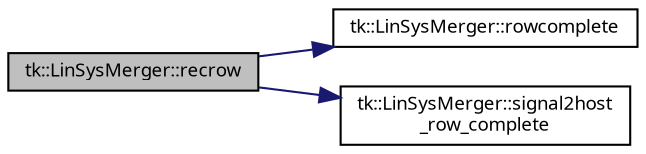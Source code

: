 digraph "tk::LinSysMerger::recrow"
{
 // INTERACTIVE_SVG=YES
  bgcolor="transparent";
  edge [fontname="sans-serif",fontsize="9",labelfontname="sans-serif",labelfontsize="9"];
  node [fontname="sans-serif",fontsize="9",shape=record];
  rankdir="LR";
  Node1 [label="tk::LinSysMerger::recrow",height=0.2,width=0.4,color="black", fillcolor="grey75", style="filled", fontcolor="black"];
  Node1 -> Node2 [color="midnightblue",fontsize="9",style="solid",fontname="sans-serif"];
  Node2 [label="tk::LinSysMerger::rowcomplete",height=0.2,width=0.4,color="black",URL="$classtk_1_1_lin_sys_merger.html#a991f044291b07e774e42fb247e77ce8c"];
  Node1 -> Node3 [color="midnightblue",fontsize="9",style="solid",fontname="sans-serif"];
  Node3 [label="tk::LinSysMerger::signal2host\l_row_complete",height=0.2,width=0.4,color="black",URL="$classtk_1_1_lin_sys_merger.html#a8779518d1ed304624a4ad9baee602642",tooltip="Signal back to host that the initialization of the row indices of the linear system is complete..."];
}
